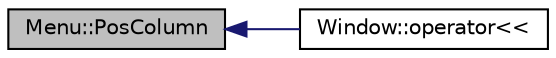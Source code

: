 digraph "Menu::PosColumn"
{
  edge [fontname="Helvetica",fontsize="10",labelfontname="Helvetica",labelfontsize="10"];
  node [fontname="Helvetica",fontsize="10",shape=record];
  rankdir="LR";
  Node1 [label="Menu::PosColumn",height=0.2,width=0.4,color="black", fillcolor="grey75", style="filled", fontcolor="black"];
  Node1 -> Node2 [dir="back",color="midnightblue",fontsize="10",style="solid"];
  Node2 [label="Window::operator\<\<",height=0.2,width=0.4,color="black", fillcolor="white", style="filled",URL="$class_window.html#a54ce1a8639b3576063f4267868fb7625",tooltip="Wyswietla menu. "];
}

